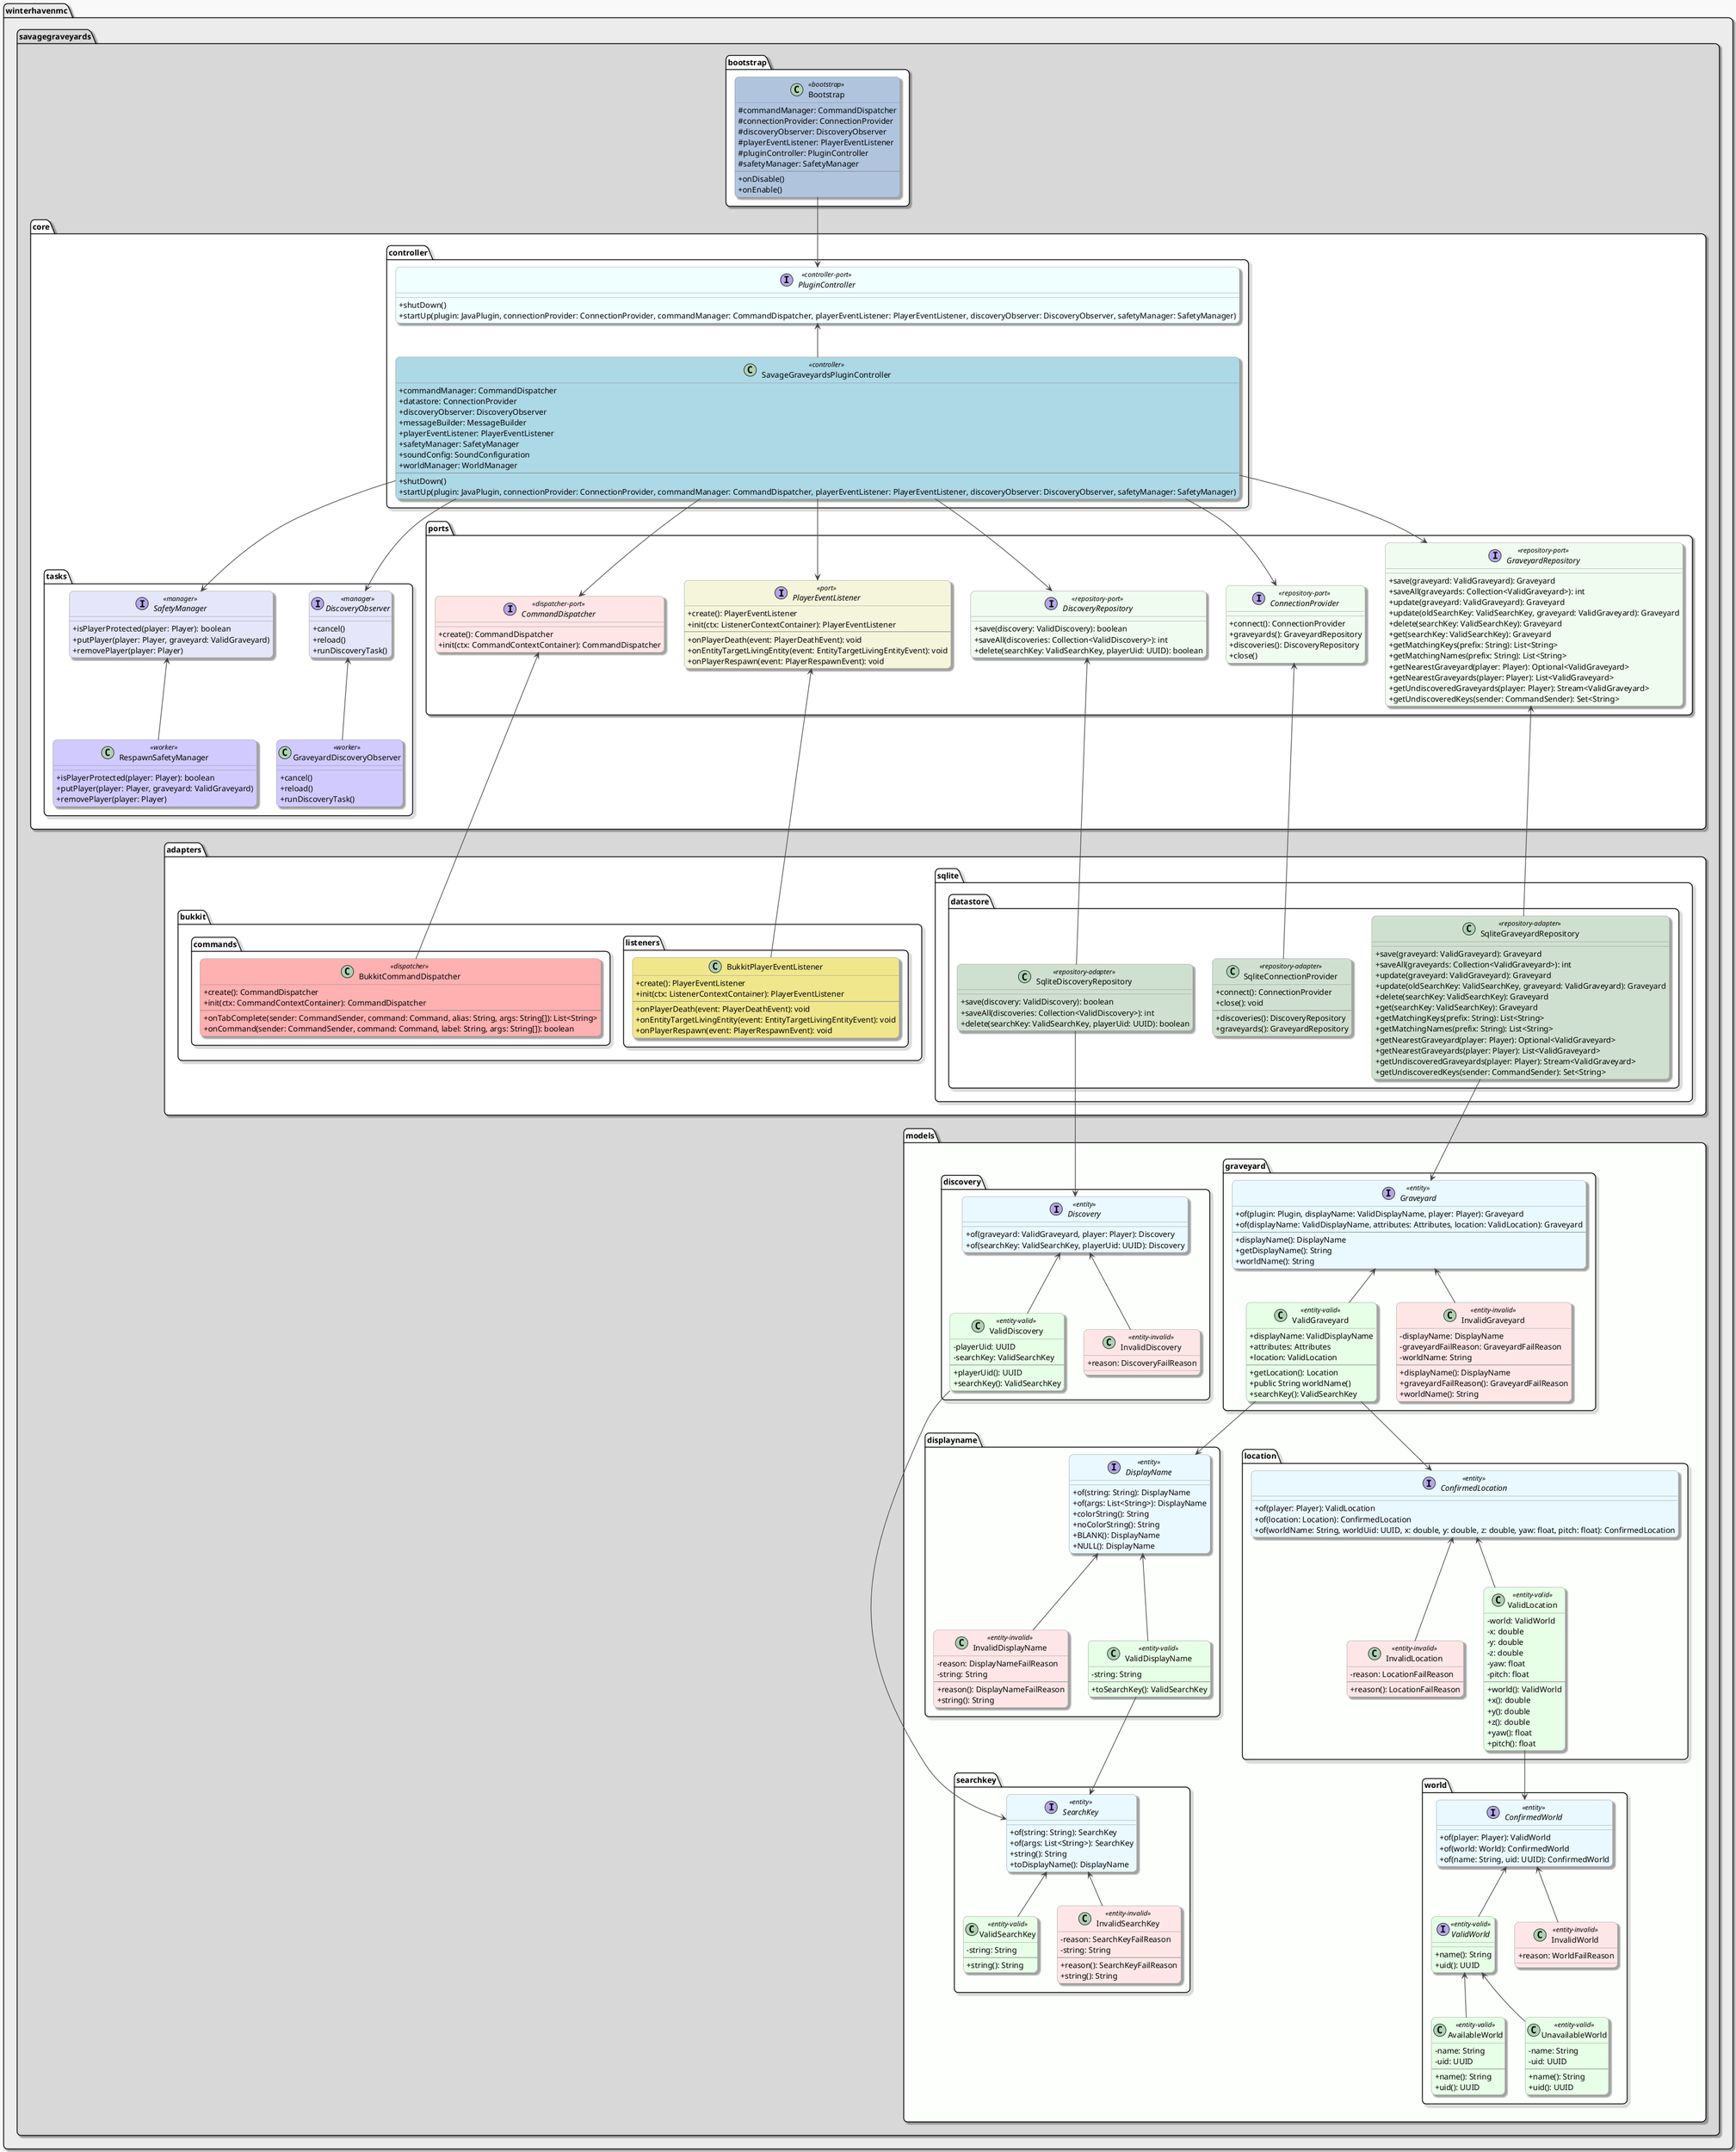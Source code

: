@startuml
' === GLOBAL STYLING ===
skinparam backgroundColor #f9f9f9
skinparam shadowing true
skinparam roundCorner 15
skinparam ArrowColor #444444
skinparam ArrowThickness 1.2
skinparam ArrowFontSize 11
skinparam packageTitleFontSize 14
skinparam classFontName "Helvetica"
skinparam classAttributeIconSize 0
skinparam class {
  BackgroundColor white
  BorderColor #888888
}

' stereotype coloring
skinparam class {
  BackgroundColor<<bootstrap>> LightSteelBlue
  BackgroundColor<<controller-port>> Azure
  BackgroundColor<<controller>> LightBlue
  BackgroundColor<<manager>> Lavender
  BackgroundColor<<worker>> #d0cafe
  BackgroundColor<<port>> Beige
'  BackgroundColor<<dispatcher>> #ffb0b0
'  BackgroundColor<<dispatcher>> Khaki
'  BackgroundColor<<dispatcherPort>> #ffe1e1
  BackgroundColor<<dispatcher>> #ffb0b0
  BackgroundColor<<dispatcher-port>> #ffe5e5
  BackgroundColor<<repository>> #EBF7E3
'  BackgroundColor<<repository-adapter>> Khaki

'  BackgroundColor<<repository-port>> #e3f0e3
  BackgroundColor<<repository-port>> #f0fcf0
  BackgroundColor<<repository-adapter>> #d0e0d0
  BackgroundColor<<entity>> #e9f9ff
  BackgroundColor<<entity-valid>> #e6ffe6
  BackgroundColor<<entity-invalid>> #ffe6e6
}

' === PACKAGES ===
package winterhavenmc #ececec {
    package savagegraveyards #d8d8d8 {
        ' --- Bootstrap classes ---
        package bootstrap #ffffff {
            class Bootstrap <<bootstrap>> {
                #   commandManager: CommandDispatcher
                #   connectionProvider: ConnectionProvider
                #   discoveryObserver: DiscoveryObserver
                #   playerEventListener: PlayerEventListener
                #   pluginController: PluginController
                #   safetyManager: SafetyManager
                ---
                + onDisable()
                + onEnable()
            }
        }

        ' --- Core classes ---
        package core #ffffff {
            package controller {
                interface PluginController <<controller-port>> {
                    + shutDown()
                    + startUp(plugin: JavaPlugin, connectionProvider: ConnectionProvider, commandManager: CommandDispatcher, playerEventListener: PlayerEventListener, discoveryObserver: DiscoveryObserver, safetyManager: SafetyManager)
                }

                class SavageGraveyardsPluginController <<controller>> {
                    + commandManager: CommandDispatcher
                    + datastore: ConnectionProvider
                    + discoveryObserver: DiscoveryObserver
                    + messageBuilder: MessageBuilder
                    + playerEventListener: PlayerEventListener
                    + safetyManager: SafetyManager
                    + soundConfig: SoundConfiguration
                    + worldManager: WorldManager
                    --
                    + shutDown()
                    + startUp(plugin: JavaPlugin, connectionProvider: ConnectionProvider, commandManager: CommandDispatcher, playerEventListener: PlayerEventListener, discoveryObserver: DiscoveryObserver, safetyManager: SafetyManager)
                }
            }

            package ports #ffffff {
                interface CommandDispatcher <<dispatcher-port>> {
                    + create(): CommandDispatcher
                	+ init(ctx: CommandContextContainer): CommandDispatcher
                }

                interface PlayerEventListener <<port>> {
                    + create(): PlayerEventListener
                	+ init(ctx: ListenerContextContainer): PlayerEventListener
                	--
                    + onPlayerDeath(event: PlayerDeathEvent): void
                    + onEntityTargetLivingEntity(event: EntityTargetLivingEntityEvent): void
                    + onPlayerRespawn(event: PlayerRespawnEvent): void
                }

                interface ConnectionProvider <<repository-port>> {
                    + connect(): ConnectionProvider
                    + graveyards(): GraveyardRepository
                    + discoveries(): DiscoveryRepository
                    + close()

                }

                interface DiscoveryRepository <<repository-port>> {
                  + save(discovery: ValidDiscovery): boolean
                  + saveAll(discoveries: Collection<ValidDiscovery>): int
                  + delete(searchKey: ValidSearchKey, playerUid: UUID): boolean
                }
                interface GraveyardRepository <<repository-port>> {
                    + save(graveyard: ValidGraveyard): Graveyard
                    + saveAll(graveyards: Collection<ValidGraveyard>): int
                    + update(graveyard: ValidGraveyard): Graveyard
                    + update(oldSearchKey: ValidSearchKey, graveyard: ValidGraveyard): Graveyard
                    + delete(searchKey: ValidSearchKey): Graveyard
                    + get(searchKey: ValidSearchKey): Graveyard
                    + getMatchingKeys(prefix: String): List<String>
                    + getMatchingNames(prefix: String): List<String>
                    + getNearestGraveyard(player: Player): Optional<ValidGraveyard>
                    + getNearestGraveyards(player: Player): List<ValidGraveyard>
                    + getUndiscoveredGraveyards(player: Player): Stream<ValidGraveyard>
                    + getUndiscoveredKeys(sender: CommandSender): Set<String>
                }
            }

            package tasks {
                interface DiscoveryObserver <<manager>> {
                    + cancel()
                    + reload()
                    + runDiscoveryTask()
                }

                class GraveyardDiscoveryObserver <<worker>> {
                    + cancel()
                    + reload()
                    + runDiscoveryTask()
                }

                interface SafetyManager <<manager>> {
                    + isPlayerProtected(player: Player): boolean
                    + putPlayer(player: Player, graveyard: ValidGraveyard)
                    + removePlayer(player: Player)
                }

                class RespawnSafetyManager <<worker>> {
                    + isPlayerProtected(player: Player): boolean
                    + putPlayer(player: Player, graveyard: ValidGraveyard)
                    + removePlayer(player: Player)
                }

                DiscoveryObserver <-- GraveyardDiscoveryObserver
                SafetyManager <-- RespawnSafetyManager
            }
        }

        ' --- adapters ---
        package adapters #ffffff {
            package bukkit.commands {
                class BukkitCommandDispatcher <<dispatcher>> {
                    + create(): CommandDispatcher
                    + init(ctx: CommandContextContainer): CommandDispatcher
                    --
                    + onTabComplete(sender: CommandSender, command: Command, alias: String, args: String[]): List<String>
                    + onCommand(sender: CommandSender, command: Command, label: String, args: String[]): boolean
                }

'                interface Subcommand {
'                }
'
'                class ClosestSubcommand {
'                }
'
'                class CreateSubcommand {
'                }
'
'                class DeleteSubcommand {
'                }
'
'                class ForgetSubcommand {
'                }
'
'                class HelpSubcommand {
'                }
'
'                class ListSubcommand {
'                }
'
'                class ReloadSubcommand {
'                }
'
'                class ShowSubcommand {
'                }
'
'                class StatusSubcommand {
'                }
'
'                class TeleportSubcommand {
'                }
'
'                BukkitCommandDispatcher --> Subcommand
'                Subcommand <-- ClosestSubcommand
'                Subcommand <-- CreateSubcommand
'                Subcommand <-- DeleteSubcommand
'                Subcommand <-- ForgetSubcommand
'                Subcommand <-- HelpSubcommand
'                Subcommand <-- ListSubcommand
'                Subcommand <-- ReloadSubcommand
'                Subcommand <-- ShowSubcommand
'                Subcommand <-- StatusSubcommand
'                Subcommand <-- TeleportSubcommand
            }

            package bukkit.listeners {
                class BukkitPlayerEventListener #Khaki {
                    + create(): PlayerEventListener
                	+ init(ctx: ListenerContextContainer): PlayerEventListener
                	--
                    + onPlayerDeath(event: PlayerDeathEvent): void
                    + onEntityTargetLivingEntity(event: EntityTargetLivingEntityEvent): void
                    + onPlayerRespawn(event: PlayerRespawnEvent): void
                }
            }

            package sqlite.datastore {
                class SqliteConnectionProvider <<repository-adapter>> {
                  + connect(): ConnectionProvider
                  + close(): void
                  --
                  + discoveries(): DiscoveryRepository
                  + graveyards(): GraveyardRepository
                }

                class SqliteDiscoveryRepository <<repository-adapter>> {
                  + save(discovery: ValidDiscovery): boolean
                  + saveAll(discoveries: Collection<ValidDiscovery>): int
                  + delete(searchKey: ValidSearchKey, playerUid: UUID): boolean
                }

                class SqliteGraveyardRepository <<repository-adapter>> {
                    + save(graveyard: ValidGraveyard): Graveyard
                    + saveAll(graveyards: Collection<ValidGraveyard>): int
                    + update(graveyard: ValidGraveyard): Graveyard
                    + update(oldSearchKey: ValidSearchKey, graveyard: ValidGraveyard): Graveyard
                    + delete(searchKey: ValidSearchKey): Graveyard
                    + get(searchKey: ValidSearchKey): Graveyard
                    + getMatchingKeys(prefix: String): List<String>
                    + getMatchingNames(prefix: String): List<String>
                    + getNearestGraveyard(player: Player): Optional<ValidGraveyard>
                    + getNearestGraveyards(player: Player): List<ValidGraveyard>
                    + getUndiscoveredGraveyards(player: Player): Stream<ValidGraveyard>
                    + getUndiscoveredKeys(sender: CommandSender): Set<String>
                }
            }
        }

        package models #fdfffd {
            together {
            package discovery {
                interface Discovery <<entity>> {
                    + of(graveyard: ValidGraveyard, player: Player): Discovery
                    + of(searchKey: ValidSearchKey, playerUid: UUID): Discovery
                }
                class ValidDiscovery <<entity-valid>> {
                    - playerUid: UUID
                    - searchKey: ValidSearchKey
                    --
                    + playerUid(): UUID
                    + searchKey(): ValidSearchKey
                }
                class InvalidDiscovery <<entity-invalid>> {
                    + reason: DiscoveryFailReason
                }
                Discovery <-- ValidDiscovery
                Discovery <-- InvalidDiscovery
            }

            package graveyard {
                interface Graveyard <<entity>> {
                    + of(plugin: Plugin, displayName: ValidDisplayName, player: Player): Graveyard
                    + of(displayName: ValidDisplayName, attributes: Attributes, location: ValidLocation): Graveyard
                    --
                    + displayName(): DisplayName
                    + getDisplayName(): String
                    + worldName(): String
                }
                class ValidGraveyard <<entity-valid>> {
                    + displayName: ValidDisplayName
                    + attributes: Attributes
                    + location: ValidLocation
                    --
                    + getLocation(): Location
                    + public String worldName()
                    + searchKey(): ValidSearchKey
                }
                class InvalidGraveyard <<entity-invalid>> {
                    - displayName: DisplayName
                    - graveyardFailReason: GraveyardFailReason
                    - worldName: String
                    --
                    + displayName(): DisplayName
                    + graveyardFailReason(): GraveyardFailReason
                    + worldName(): String
                }
                Graveyard <-- ValidGraveyard
                Graveyard <-- InvalidGraveyard
            }
            }
'            ValidDiscovery --> Graveyard

            together {
                package displayname {
                    interface DisplayName <<entity>> {
                        + of(string: String): DisplayName
                        + of(args: List<String>): DisplayName
                        + colorString(): String
                        + noColorString(): String
                        + BLANK(): DisplayName
                        + NULL(): DisplayName
                    }
                    class ValidDisplayName <<entity-valid>> {
                        - string: String
                        --
                        + toSearchKey(): ValidSearchKey
                    }
                    class InvalidDisplayName <<entity-invalid>> {
                        - reason: DisplayNameFailReason
                        - string: String
                        --
                        + reason(): DisplayNameFailReason
                        + string(): String
                    }
                    DisplayName <-- ValidDisplayName
                    DisplayName <-- InvalidDisplayName
                }
                package searchkey {
                    interface SearchKey <<entity>>
                    {
                        + of(string: String): SearchKey
                        + of(args: List<String>): SearchKey
                        + string(): String
                        + toDisplayName(): DisplayName
                    }

                    class ValidSearchKey <<entity-valid>>
                    {
                        - string: String
                        --
                        + string(): String
                    }

                    class InvalidSearchKey <<entity-invalid>>
                    {
                        - reason: SearchKeyFailReason
                        - string: String
                        --
                        + reason(): SearchKeyFailReason
                        + string(): String
                    }
                    SearchKey <-- ValidSearchKey
                    SearchKey <-- InvalidSearchKey
                }
                ValidDisplayName --> SearchKey
            }
            ValidDiscovery --> SearchKey

            together {
                package location {
                    interface ConfirmedLocation <<entity>> {
                        + of(player: Player): ValidLocation
                        + of(location: Location): ConfirmedLocation
                        + of(worldName: String, worldUid: UUID, x: double, y: double, z: double, yaw: float, pitch: float): ConfirmedLocation
                    }
                    class ValidLocation <<entity-valid>> {
                        - world: ValidWorld
                        - x: double
                        - y: double
                        - z: double
                        - yaw: float
                        - pitch: float
                        --
                        + world(): ValidWorld
                        + x(): double
                        + y(): double
                        + z(): double
                        + yaw(): float
                        + pitch(): float
                    }
                    class InvalidLocation <<entity-invalid>> {
                        - reason: LocationFailReason
                        --
                        + reason(): LocationFailReason
                    }
                    ConfirmedLocation <-- ValidLocation
                    ConfirmedLocation <-- InvalidLocation
                }
                package world {
                    interface ConfirmedWorld <<entity>> {
                        + of(player: Player): ValidWorld
                        + of(world: World): ConfirmedWorld
                        + of(name: String, uid: UUID): ConfirmedWorld
                    }
                    interface ValidWorld <<entity-valid>> {
                        + name(): String
                        + uid(): UUID
                    }
                    class AvailableWorld <<entity-valid>> {
                        - name: String
                        - uid: UUID
                        --
                        + name(): String
                        + uid(): UUID
                    }
                    class UnavailableWorld <<entity-valid>> {
                        - name: String
                        - uid: UUID
                        --
                        + name(): String
                        + uid(): UUID
                    }
                    class InvalidWorld <<entity-invalid>> {
                        + reason: WorldFailReason
                    }
                    ConfirmedWorld <-- ValidWorld
                    ConfirmedWorld <-- InvalidWorld
                    ValidWorld <-- AvailableWorld
                    ValidWorld <-- UnavailableWorld
                }
                ValidLocation --> ConfirmedWorld
            }
            ValidGraveyard --> DisplayName
            ValidGraveyard --> ConfirmedLocation
        }
    }

' === RELATIONSHIPS ===
' bootstrap
Bootstrap --> PluginController

' core
PluginController <-- SavageGraveyardsPluginController
SavageGraveyardsPluginController --> DiscoveryObserver
SavageGraveyardsPluginController --> SafetyManager

' ports
SavageGraveyardsPluginController --> CommandDispatcher
SavageGraveyardsPluginController --> ConnectionProvider
SavageGraveyardsPluginController --> DiscoveryRepository
SavageGraveyardsPluginController --> GraveyardRepository
SavageGraveyardsPluginController --> PlayerEventListener

' adapters
'BukkitCommandDispatcher --> CommandDispatcher
'BukkitPlayerEventListener --> PlayerEventListener
'SqliteConnectionProvider --> ConnectionProvider
'SqliteDiscoveryRepository --> DiscoveryRepository
'SqliteGraveyardRepository --> GraveyardRepository

CommandDispatcher <-- BukkitCommandDispatcher
PlayerEventListener <-- BukkitPlayerEventListener
ConnectionProvider <-- SqliteConnectionProvider
DiscoveryRepository <-- SqliteDiscoveryRepository
GraveyardRepository <-- SqliteGraveyardRepository

' models
SqliteGraveyardRepository --> Graveyard
SqliteDiscoveryRepository --> Discovery

RespawnSafetyManager -[hidden]-> SqliteDiscoveryRepository
GraveyardDiscoveryObserver -[hidden]-> SqliteDiscoveryRepository
}

@enduml
